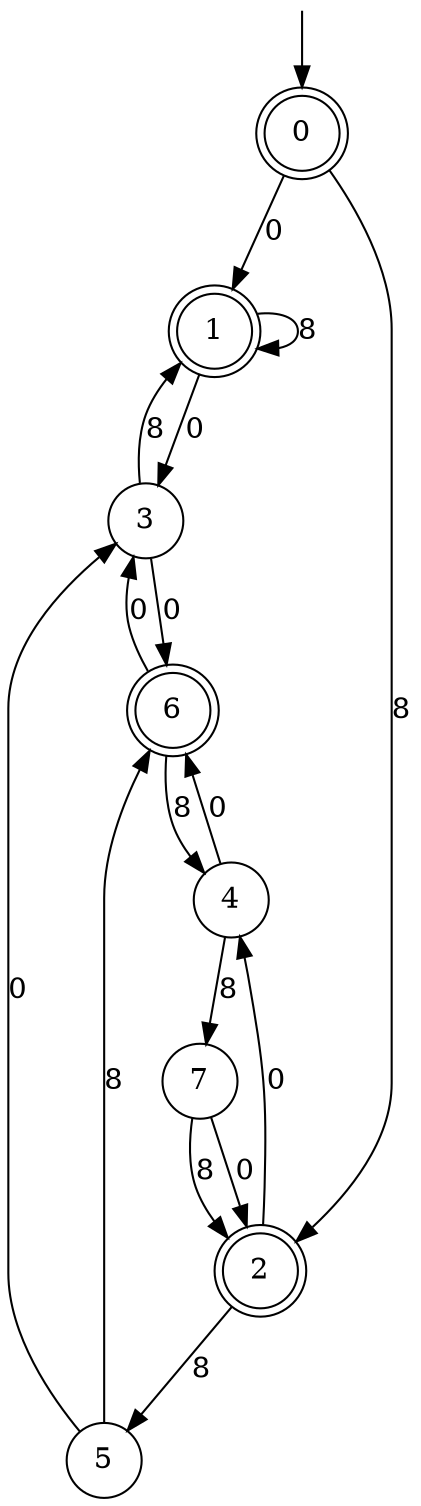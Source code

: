 digraph g {

	s0 [shape="doublecircle" label="0"];
	s1 [shape="doublecircle" label="1"];
	s2 [shape="doublecircle" label="2"];
	s3 [shape="circle" label="3"];
	s4 [shape="circle" label="4"];
	s5 [shape="circle" label="5"];
	s6 [shape="doublecircle" label="6"];
	s7 [shape="circle" label="7"];
	s0 -> s1 [label="0"];
	s0 -> s2 [label="8"];
	s1 -> s3 [label="0"];
	s1 -> s1 [label="8"];
	s2 -> s4 [label="0"];
	s2 -> s5 [label="8"];
	s3 -> s6 [label="0"];
	s3 -> s1 [label="8"];
	s4 -> s6 [label="0"];
	s4 -> s7 [label="8"];
	s5 -> s3 [label="0"];
	s5 -> s6 [label="8"];
	s6 -> s3 [label="0"];
	s6 -> s4 [label="8"];
	s7 -> s2 [label="0"];
	s7 -> s2 [label="8"];

__start0 [label="" shape="none" width="0" height="0"];
__start0 -> s0;

}
